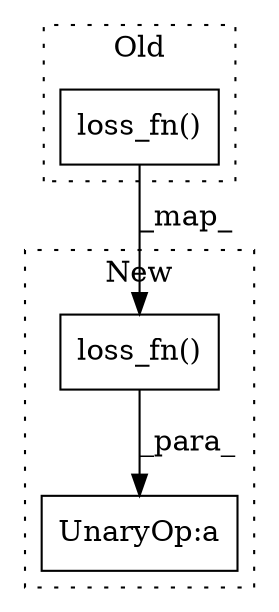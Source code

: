 digraph G {
subgraph cluster0 {
1 [label="loss_fn()" a="75" s="2704,2730" l="13,1" shape="box"];
label = "Old";
style="dotted";
}
subgraph cluster1 {
2 [label="loss_fn()" a="75" s="2754,2773" l="13,1" shape="box"];
3 [label="UnaryOp:a" a="61" s="2753" l="21" shape="box"];
label = "New";
style="dotted";
}
1 -> 2 [label="_map_"];
2 -> 3 [label="_para_"];
}